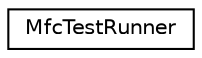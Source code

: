 digraph "Graphical Class Hierarchy"
{
  edge [fontname="Helvetica",fontsize="10",labelfontname="Helvetica",labelfontsize="10"];
  node [fontname="Helvetica",fontsize="10",shape=record];
  rankdir="LR";
  Node1 [label="MfcTestRunner",height=0.2,width=0.4,color="black", fillcolor="white", style="filled",URL="$class_mfc_test_runner.html",tooltip="MFC test runner.Use this to launch the MFC TestRunner. Usually called from you CWinApp subclass: ..."];
}
